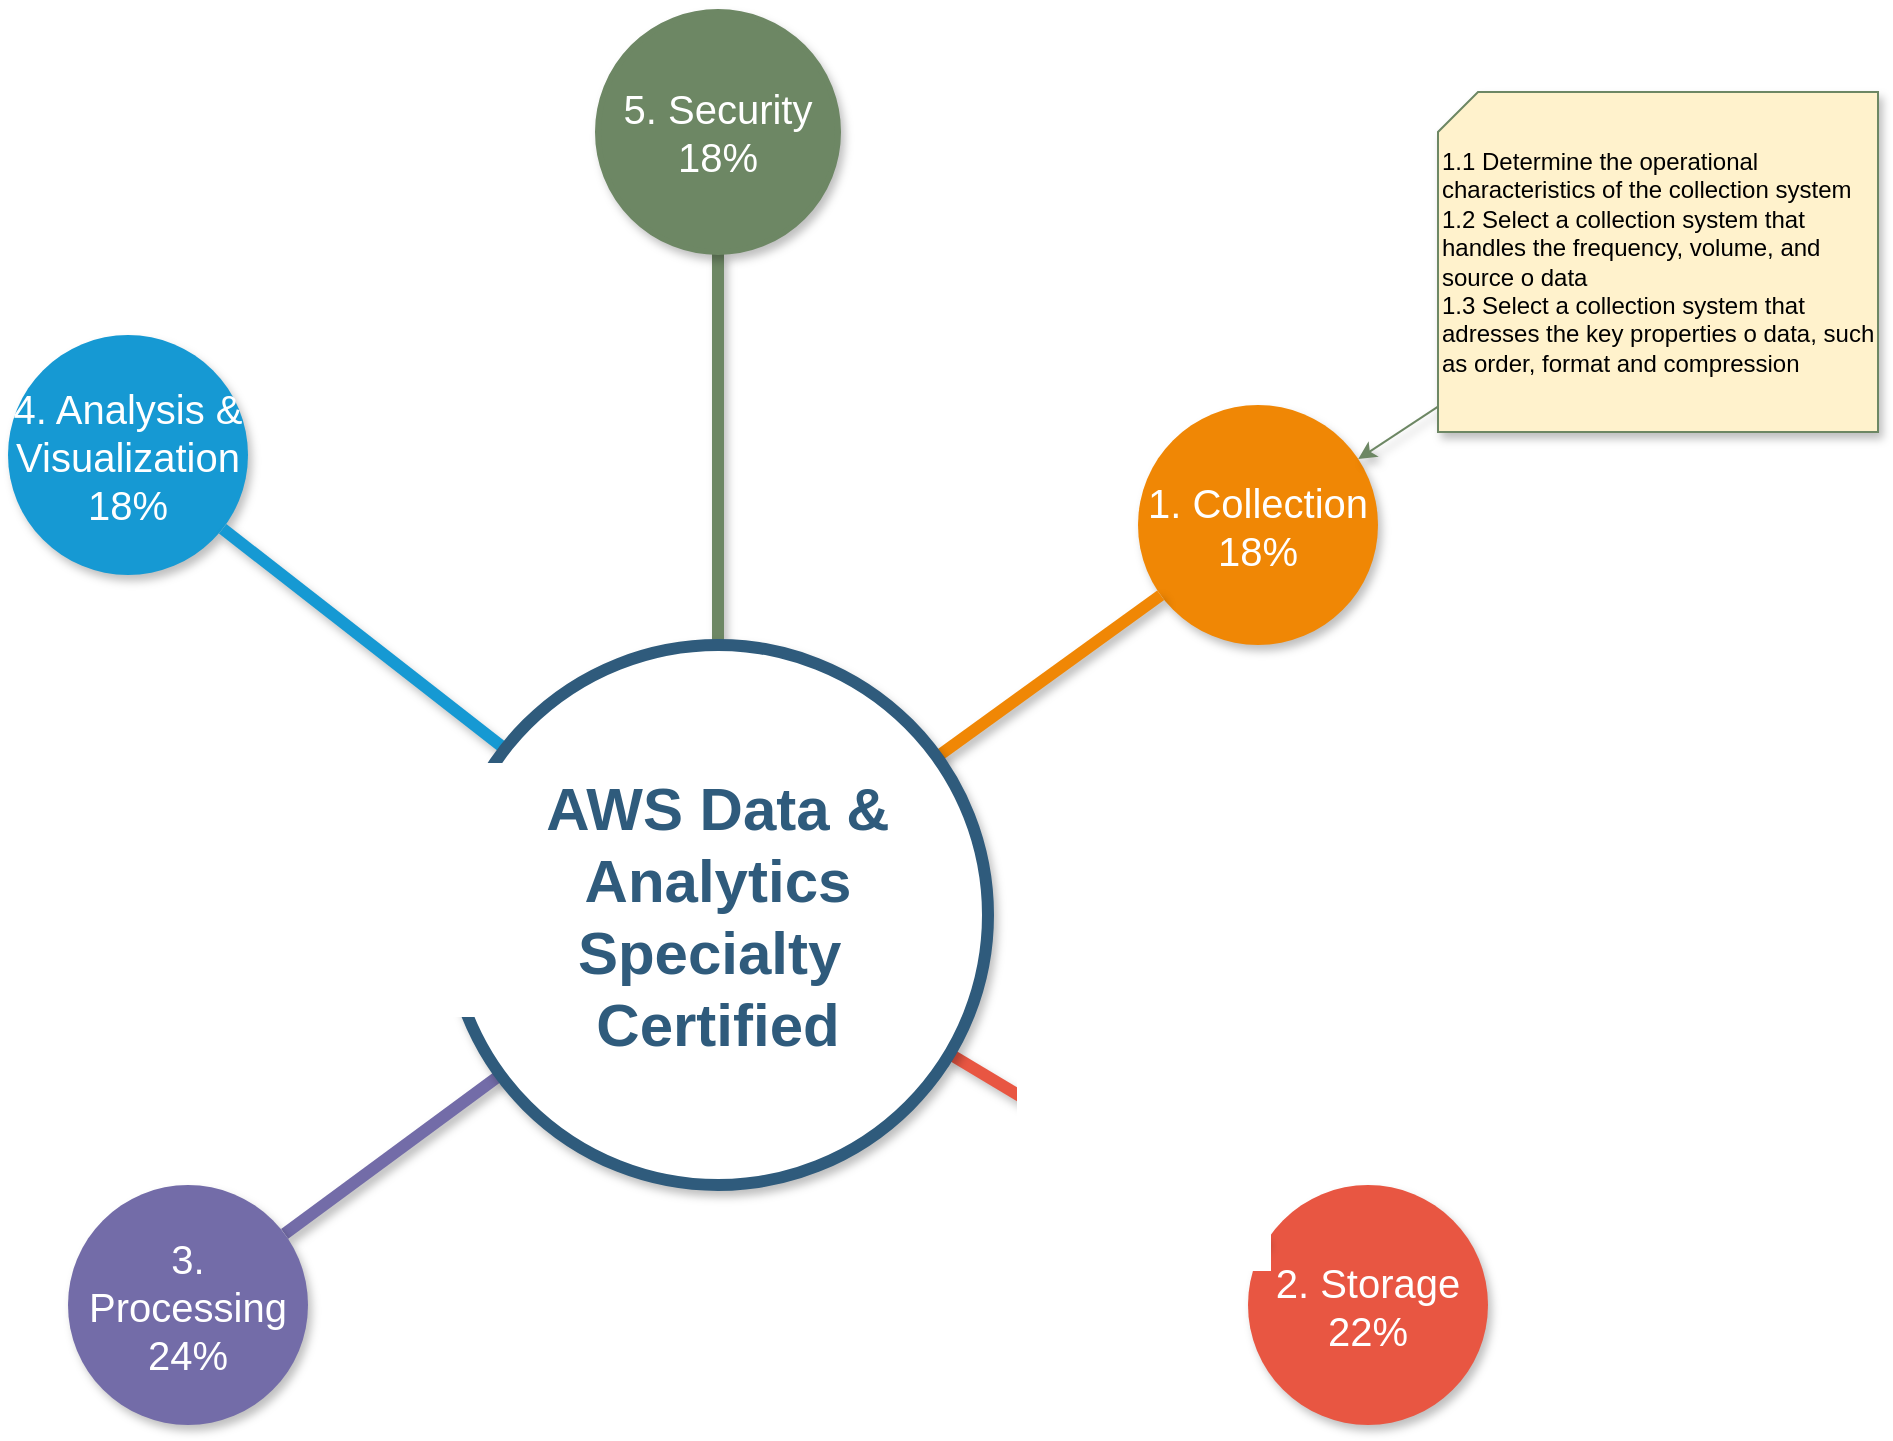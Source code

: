 <mxfile version="15.5.2" type="github">
  <diagram id="6a731a19-8d31-9384-78a2-239565b7b9f0" name="Page-1">
    <mxGraphModel dx="2031" dy="1213" grid="1" gridSize="10" guides="1" tooltips="1" connect="1" arrows="1" fold="1" page="1" pageScale="1" pageWidth="1169" pageHeight="827" background="none" math="0" shadow="0">
      <root>
        <mxCell id="0" />
        <mxCell id="1" parent="0" />
        <mxCell id="1350" value="4. Analysis &amp;amp; Visualization 18%" style="ellipse;whiteSpace=wrap;html=1;shadow=1;fontFamily=Helvetica;fontSize=20;fontColor=#FFFFFF;align=center;strokeWidth=3;fillColor=#1699D3;strokeColor=none;" parent="1" vertex="1">
          <mxGeometry x="215" y="201.5" width="120" height="120" as="geometry" />
        </mxCell>
        <mxCell id="1355" value="1. Collection 18%" style="ellipse;whiteSpace=wrap;html=1;shadow=1;fontFamily=Helvetica;fontSize=20;fontColor=#FFFFFF;align=center;strokeWidth=3;fillColor=#F08705;strokeColor=none;sketch=0;" parent="1" vertex="1">
          <mxGeometry x="780" y="236.5" width="120" height="120" as="geometry" />
        </mxCell>
        <mxCell id="1356" value="2. Storage 22%" style="ellipse;whiteSpace=wrap;html=1;shadow=1;fontFamily=Helvetica;fontSize=20;fontColor=#FFFFFF;align=center;strokeWidth=3;fillColor=#E85642;strokeColor=none;" parent="1" vertex="1">
          <mxGeometry x="835" y="626.5" width="120" height="120" as="geometry" />
        </mxCell>
        <mxCell id="1359" style="endArrow=none;strokeWidth=6;strokeColor=#1699D3;html=1;shadow=1;" parent="1" source="1515" target="1350" edge="1">
          <mxGeometry relative="1" as="geometry" />
        </mxCell>
        <mxCell id="1363" style="endArrow=none;strokeWidth=6;strokeColor=#736CA8;html=1;shadow=1;" parent="1" source="1515" target="1516" edge="1">
          <mxGeometry relative="1" as="geometry" />
        </mxCell>
        <mxCell id="1365" value="" style="edgeStyle=none;endArrow=none;strokeWidth=6;strokeColor=#F08705;html=1;shadow=1;" parent="1" source="1515" target="1355" edge="1">
          <mxGeometry x="-454" y="156.5" width="100" height="100" as="geometry">
            <mxPoint x="-454" y="256.5" as="sourcePoint" />
            <mxPoint x="-354" y="156.5" as="targetPoint" />
          </mxGeometry>
        </mxCell>
        <mxCell id="1366" value="" style="edgeStyle=none;endArrow=none;strokeWidth=6;strokeColor=#E85642;html=1;shadow=1;" parent="1" source="1515" target="1356" edge="1">
          <mxGeometry x="-454" y="156.5" width="100" height="100" as="geometry">
            <mxPoint x="-454" y="256.5" as="sourcePoint" />
            <mxPoint x="-354" y="156.5" as="targetPoint" />
          </mxGeometry>
        </mxCell>
        <mxCell id="85JPZ8DZQDdEnRkXfdhx-1544" style="rounded=1;orthogonalLoop=1;jettySize=auto;html=1;strokeColor=#6D8764;strokeWidth=6;endArrow=none;fillColor=#6d8764;shadow=1;" edge="1" parent="1" source="1515" target="85JPZ8DZQDdEnRkXfdhx-1543">
          <mxGeometry relative="1" as="geometry" />
        </mxCell>
        <mxCell id="1515" value="AWS Data &amp;amp; Analytics Specialty&amp;nbsp; Certified" style="ellipse;whiteSpace=wrap;html=1;shadow=1;fontFamily=Helvetica;fontSize=30;fontColor=#2F5B7C;align=center;strokeColor=#2F5B7C;strokeWidth=6;fillColor=#FFFFFF;fontStyle=1;gradientColor=none;" parent="1" vertex="1">
          <mxGeometry x="435" y="356.5" width="270" height="270" as="geometry" />
        </mxCell>
        <mxCell id="1516" value="3. Processing 24%" style="ellipse;whiteSpace=wrap;html=1;shadow=1;fontFamily=Helvetica;fontSize=20;fontColor=#FFFFFF;align=center;strokeWidth=3;fillColor=#736ca8;strokeColor=none;" parent="1" vertex="1">
          <mxGeometry x="245" y="626.5" width="120" height="120" as="geometry" />
        </mxCell>
        <mxCell id="85JPZ8DZQDdEnRkXfdhx-1543" value="&lt;font color=&quot;#ffffff&quot;&gt;5. Security 18%&lt;/font&gt;" style="ellipse;whiteSpace=wrap;html=1;shadow=1;fontFamily=Helvetica;fontSize=20;align=center;strokeWidth=3;fillColor=#6d8764;strokeColor=#6D8764;fontColor=#ffffff;" vertex="1" parent="1">
          <mxGeometry x="510" y="40" width="120" height="120" as="geometry" />
        </mxCell>
        <mxCell id="85JPZ8DZQDdEnRkXfdhx-1546" style="edgeStyle=none;rounded=0;orthogonalLoop=1;jettySize=auto;html=1;fontColor=#FFFFFF;strokeColor=#6D8764;shadow=1;" edge="1" parent="1" source="85JPZ8DZQDdEnRkXfdhx-1545" target="1355">
          <mxGeometry relative="1" as="geometry" />
        </mxCell>
        <mxCell id="85JPZ8DZQDdEnRkXfdhx-1545" value="&lt;font color=&quot;#000000&quot;&gt;1.1 Determine the operational characteristics of the collection system&lt;br&gt;1.2 Select a collection system that handles the frequency, volume, and source o data&lt;br&gt;1.3 Select a collection system that adresses the key properties o data, such as order, format and compression&lt;br&gt;&lt;/font&gt;" style="shape=card;whiteSpace=wrap;html=1;fontColor=#FFFFFF;strokeColor=#6D8764;collapsible=1;size=20;container=0;comic=0;treeFolding=1;align=left;horizontal=1;labelPosition=center;verticalLabelPosition=middle;verticalAlign=middle;labelBackgroundColor=none;fillColor=#FFF2CC;rounded=0;sketch=0;shadow=1;" vertex="1" parent="1">
          <mxGeometry x="930" y="80" width="220" height="170" as="geometry" />
        </mxCell>
      </root>
    </mxGraphModel>
  </diagram>
</mxfile>
